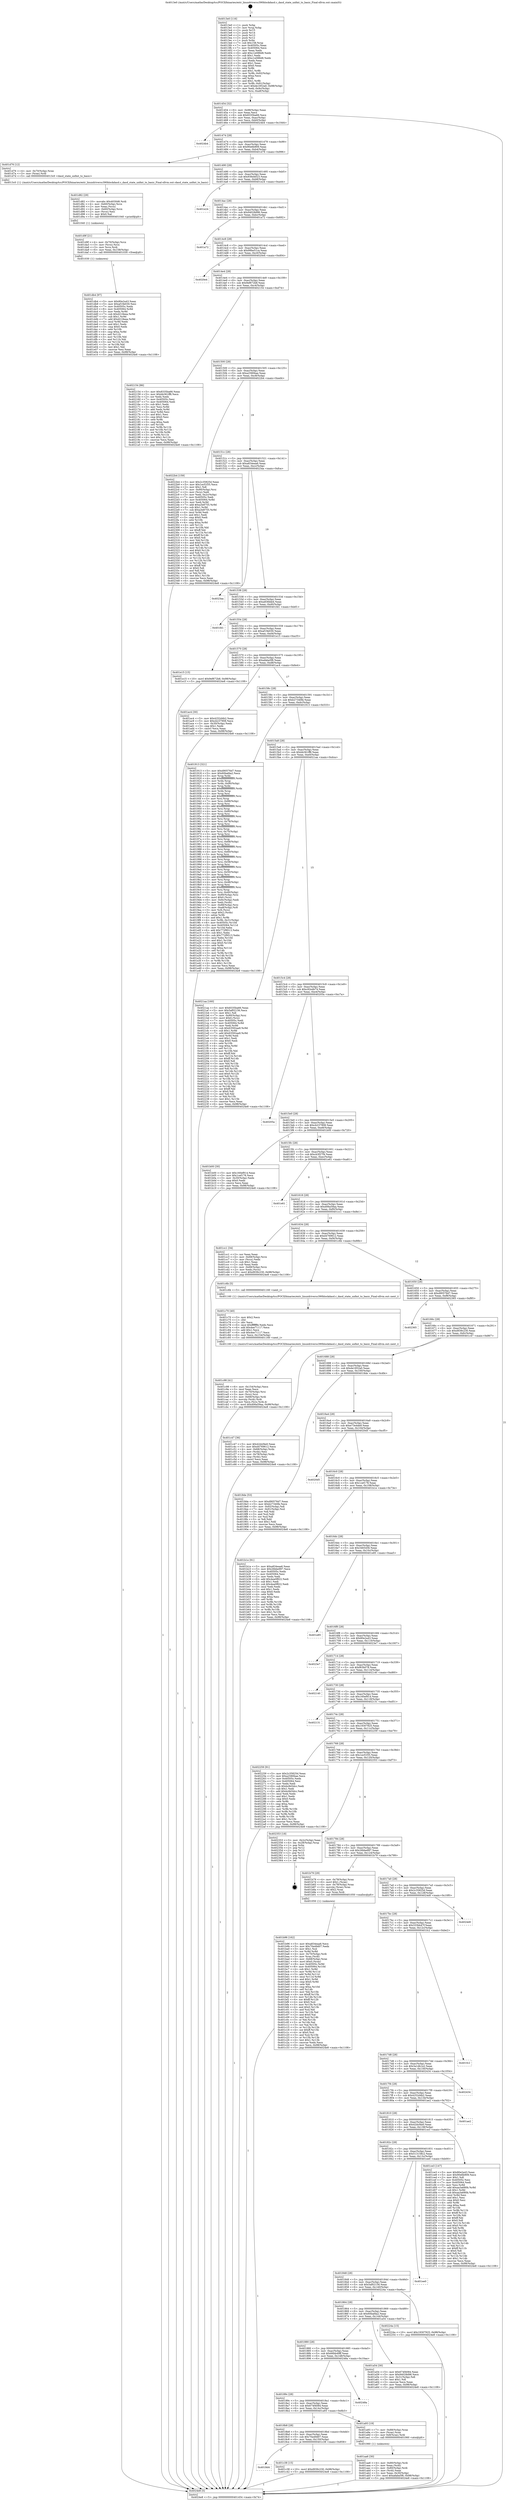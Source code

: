digraph "0x4013e0" {
  label = "0x4013e0 (/mnt/c/Users/mathe/Desktop/tcc/POCII/binaries/extr_linuxdriverss390blockdasd.c_dasd_state_unfmt_to_basic_Final-ollvm.out::main(0))"
  labelloc = "t"
  node[shape=record]

  Entry [label="",width=0.3,height=0.3,shape=circle,fillcolor=black,style=filled]
  "0x401454" [label="{
     0x401454 [32]\l
     | [instrs]\l
     &nbsp;&nbsp;0x401454 \<+6\>: mov -0x98(%rbp),%eax\l
     &nbsp;&nbsp;0x40145a \<+2\>: mov %eax,%ecx\l
     &nbsp;&nbsp;0x40145c \<+6\>: sub $0x8335ba66,%ecx\l
     &nbsp;&nbsp;0x401462 \<+6\>: mov %eax,-0xac(%rbp)\l
     &nbsp;&nbsp;0x401468 \<+6\>: mov %ecx,-0xb0(%rbp)\l
     &nbsp;&nbsp;0x40146e \<+6\>: je 00000000004024b4 \<main+0x10d4\>\l
  }"]
  "0x4024b4" [label="{
     0x4024b4\l
  }", style=dashed]
  "0x401474" [label="{
     0x401474 [28]\l
     | [instrs]\l
     &nbsp;&nbsp;0x401474 \<+5\>: jmp 0000000000401479 \<main+0x99\>\l
     &nbsp;&nbsp;0x401479 \<+6\>: mov -0xac(%rbp),%eax\l
     &nbsp;&nbsp;0x40147f \<+5\>: sub $0x90e6b909,%eax\l
     &nbsp;&nbsp;0x401484 \<+6\>: mov %eax,-0xb4(%rbp)\l
     &nbsp;&nbsp;0x40148a \<+6\>: je 0000000000401d76 \<main+0x996\>\l
  }"]
  Exit [label="",width=0.3,height=0.3,shape=circle,fillcolor=black,style=filled,peripheries=2]
  "0x401d76" [label="{
     0x401d76 [12]\l
     | [instrs]\l
     &nbsp;&nbsp;0x401d76 \<+4\>: mov -0x70(%rbp),%rax\l
     &nbsp;&nbsp;0x401d7a \<+3\>: mov (%rax),%rdi\l
     &nbsp;&nbsp;0x401d7d \<+5\>: call 00000000004013c0 \<dasd_state_unfmt_to_basic\>\l
     | [calls]\l
     &nbsp;&nbsp;0x4013c0 \{1\} (/mnt/c/Users/mathe/Desktop/tcc/POCII/binaries/extr_linuxdriverss390blockdasd.c_dasd_state_unfmt_to_basic_Final-ollvm.out::dasd_state_unfmt_to_basic)\l
  }"]
  "0x401490" [label="{
     0x401490 [28]\l
     | [instrs]\l
     &nbsp;&nbsp;0x401490 \<+5\>: jmp 0000000000401495 \<main+0xb5\>\l
     &nbsp;&nbsp;0x401495 \<+6\>: mov -0xac(%rbp),%eax\l
     &nbsp;&nbsp;0x40149b \<+5\>: sub $0x936d4023,%eax\l
     &nbsp;&nbsp;0x4014a0 \<+6\>: mov %eax,-0xb8(%rbp)\l
     &nbsp;&nbsp;0x4014a6 \<+6\>: je 0000000000401e24 \<main+0xa44\>\l
  }"]
  "0x401db4" [label="{
     0x401db4 [97]\l
     | [instrs]\l
     &nbsp;&nbsp;0x401db4 \<+5\>: mov $0x80e2a43,%eax\l
     &nbsp;&nbsp;0x401db9 \<+5\>: mov $0xaf19e030,%esi\l
     &nbsp;&nbsp;0x401dbe \<+7\>: mov 0x40505c,%edx\l
     &nbsp;&nbsp;0x401dc5 \<+8\>: mov 0x405064,%r8d\l
     &nbsp;&nbsp;0x401dcd \<+3\>: mov %edx,%r9d\l
     &nbsp;&nbsp;0x401dd0 \<+7\>: sub $0xd218eea,%r9d\l
     &nbsp;&nbsp;0x401dd7 \<+4\>: sub $0x1,%r9d\l
     &nbsp;&nbsp;0x401ddb \<+7\>: add $0xd218eea,%r9d\l
     &nbsp;&nbsp;0x401de2 \<+4\>: imul %r9d,%edx\l
     &nbsp;&nbsp;0x401de6 \<+3\>: and $0x1,%edx\l
     &nbsp;&nbsp;0x401de9 \<+3\>: cmp $0x0,%edx\l
     &nbsp;&nbsp;0x401dec \<+4\>: sete %r10b\l
     &nbsp;&nbsp;0x401df0 \<+4\>: cmp $0xa,%r8d\l
     &nbsp;&nbsp;0x401df4 \<+4\>: setl %r11b\l
     &nbsp;&nbsp;0x401df8 \<+3\>: mov %r10b,%bl\l
     &nbsp;&nbsp;0x401dfb \<+3\>: and %r11b,%bl\l
     &nbsp;&nbsp;0x401dfe \<+3\>: xor %r11b,%r10b\l
     &nbsp;&nbsp;0x401e01 \<+3\>: or %r10b,%bl\l
     &nbsp;&nbsp;0x401e04 \<+3\>: test $0x1,%bl\l
     &nbsp;&nbsp;0x401e07 \<+3\>: cmovne %esi,%eax\l
     &nbsp;&nbsp;0x401e0a \<+6\>: mov %eax,-0x98(%rbp)\l
     &nbsp;&nbsp;0x401e10 \<+5\>: jmp 00000000004024e8 \<main+0x1108\>\l
  }"]
  "0x401e24" [label="{
     0x401e24\l
  }", style=dashed]
  "0x4014ac" [label="{
     0x4014ac [28]\l
     | [instrs]\l
     &nbsp;&nbsp;0x4014ac \<+5\>: jmp 00000000004014b1 \<main+0xd1\>\l
     &nbsp;&nbsp;0x4014b1 \<+6\>: mov -0xac(%rbp),%eax\l
     &nbsp;&nbsp;0x4014b7 \<+5\>: sub $0x94028d96,%eax\l
     &nbsp;&nbsp;0x4014bc \<+6\>: mov %eax,-0xbc(%rbp)\l
     &nbsp;&nbsp;0x4014c2 \<+6\>: je 0000000000401a72 \<main+0x692\>\l
  }"]
  "0x401d9f" [label="{
     0x401d9f [21]\l
     | [instrs]\l
     &nbsp;&nbsp;0x401d9f \<+4\>: mov -0x70(%rbp),%rcx\l
     &nbsp;&nbsp;0x401da3 \<+3\>: mov (%rcx),%rcx\l
     &nbsp;&nbsp;0x401da6 \<+3\>: mov %rcx,%rdi\l
     &nbsp;&nbsp;0x401da9 \<+6\>: mov %eax,-0x158(%rbp)\l
     &nbsp;&nbsp;0x401daf \<+5\>: call 0000000000401030 \<free@plt\>\l
     | [calls]\l
     &nbsp;&nbsp;0x401030 \{1\} (unknown)\l
  }"]
  "0x401a72" [label="{
     0x401a72\l
  }", style=dashed]
  "0x4014c8" [label="{
     0x4014c8 [28]\l
     | [instrs]\l
     &nbsp;&nbsp;0x4014c8 \<+5\>: jmp 00000000004014cd \<main+0xed\>\l
     &nbsp;&nbsp;0x4014cd \<+6\>: mov -0xac(%rbp),%eax\l
     &nbsp;&nbsp;0x4014d3 \<+5\>: sub $0x99be51ca,%eax\l
     &nbsp;&nbsp;0x4014d8 \<+6\>: mov %eax,-0xc0(%rbp)\l
     &nbsp;&nbsp;0x4014de \<+6\>: je 00000000004020e4 \<main+0xd04\>\l
  }"]
  "0x401d82" [label="{
     0x401d82 [29]\l
     | [instrs]\l
     &nbsp;&nbsp;0x401d82 \<+10\>: movabs $0x4030d6,%rdi\l
     &nbsp;&nbsp;0x401d8c \<+4\>: mov -0x60(%rbp),%rcx\l
     &nbsp;&nbsp;0x401d90 \<+2\>: mov %eax,(%rcx)\l
     &nbsp;&nbsp;0x401d92 \<+4\>: mov -0x60(%rbp),%rcx\l
     &nbsp;&nbsp;0x401d96 \<+2\>: mov (%rcx),%esi\l
     &nbsp;&nbsp;0x401d98 \<+2\>: mov $0x0,%al\l
     &nbsp;&nbsp;0x401d9a \<+5\>: call 0000000000401040 \<printf@plt\>\l
     | [calls]\l
     &nbsp;&nbsp;0x401040 \{1\} (unknown)\l
  }"]
  "0x4020e4" [label="{
     0x4020e4\l
  }", style=dashed]
  "0x4014e4" [label="{
     0x4014e4 [28]\l
     | [instrs]\l
     &nbsp;&nbsp;0x4014e4 \<+5\>: jmp 00000000004014e9 \<main+0x109\>\l
     &nbsp;&nbsp;0x4014e9 \<+6\>: mov -0xac(%rbp),%eax\l
     &nbsp;&nbsp;0x4014ef \<+5\>: sub $0x9ef672b8,%eax\l
     &nbsp;&nbsp;0x4014f4 \<+6\>: mov %eax,-0xc4(%rbp)\l
     &nbsp;&nbsp;0x4014fa \<+6\>: je 0000000000402154 \<main+0xd74\>\l
  }"]
  "0x401c98" [label="{
     0x401c98 [41]\l
     | [instrs]\l
     &nbsp;&nbsp;0x401c98 \<+6\>: mov -0x154(%rbp),%ecx\l
     &nbsp;&nbsp;0x401c9e \<+3\>: imul %eax,%ecx\l
     &nbsp;&nbsp;0x401ca1 \<+4\>: mov -0x70(%rbp),%rsi\l
     &nbsp;&nbsp;0x401ca5 \<+3\>: mov (%rsi),%rsi\l
     &nbsp;&nbsp;0x401ca8 \<+4\>: mov -0x68(%rbp),%rdi\l
     &nbsp;&nbsp;0x401cac \<+3\>: movslq (%rdi),%rdi\l
     &nbsp;&nbsp;0x401caf \<+3\>: mov %ecx,(%rsi,%rdi,4)\l
     &nbsp;&nbsp;0x401cb2 \<+10\>: movl $0xd06a59aa,-0x98(%rbp)\l
     &nbsp;&nbsp;0x401cbc \<+5\>: jmp 00000000004024e8 \<main+0x1108\>\l
  }"]
  "0x402154" [label="{
     0x402154 [86]\l
     | [instrs]\l
     &nbsp;&nbsp;0x402154 \<+5\>: mov $0x8335ba66,%eax\l
     &nbsp;&nbsp;0x402159 \<+5\>: mov $0xbb361ff8,%ecx\l
     &nbsp;&nbsp;0x40215e \<+2\>: xor %edx,%edx\l
     &nbsp;&nbsp;0x402160 \<+7\>: mov 0x40505c,%esi\l
     &nbsp;&nbsp;0x402167 \<+7\>: mov 0x405064,%edi\l
     &nbsp;&nbsp;0x40216e \<+3\>: sub $0x1,%edx\l
     &nbsp;&nbsp;0x402171 \<+3\>: mov %esi,%r8d\l
     &nbsp;&nbsp;0x402174 \<+3\>: add %edx,%r8d\l
     &nbsp;&nbsp;0x402177 \<+4\>: imul %r8d,%esi\l
     &nbsp;&nbsp;0x40217b \<+3\>: and $0x1,%esi\l
     &nbsp;&nbsp;0x40217e \<+3\>: cmp $0x0,%esi\l
     &nbsp;&nbsp;0x402181 \<+4\>: sete %r9b\l
     &nbsp;&nbsp;0x402185 \<+3\>: cmp $0xa,%edi\l
     &nbsp;&nbsp;0x402188 \<+4\>: setl %r10b\l
     &nbsp;&nbsp;0x40218c \<+3\>: mov %r9b,%r11b\l
     &nbsp;&nbsp;0x40218f \<+3\>: and %r10b,%r11b\l
     &nbsp;&nbsp;0x402192 \<+3\>: xor %r10b,%r9b\l
     &nbsp;&nbsp;0x402195 \<+3\>: or %r9b,%r11b\l
     &nbsp;&nbsp;0x402198 \<+4\>: test $0x1,%r11b\l
     &nbsp;&nbsp;0x40219c \<+3\>: cmovne %ecx,%eax\l
     &nbsp;&nbsp;0x40219f \<+6\>: mov %eax,-0x98(%rbp)\l
     &nbsp;&nbsp;0x4021a5 \<+5\>: jmp 00000000004024e8 \<main+0x1108\>\l
  }"]
  "0x401500" [label="{
     0x401500 [28]\l
     | [instrs]\l
     &nbsp;&nbsp;0x401500 \<+5\>: jmp 0000000000401505 \<main+0x125\>\l
     &nbsp;&nbsp;0x401505 \<+6\>: mov -0xac(%rbp),%eax\l
     &nbsp;&nbsp;0x40150b \<+5\>: sub $0xa2580bae,%eax\l
     &nbsp;&nbsp;0x401510 \<+6\>: mov %eax,-0xc8(%rbp)\l
     &nbsp;&nbsp;0x401516 \<+6\>: je 00000000004022b4 \<main+0xed4\>\l
  }"]
  "0x401c70" [label="{
     0x401c70 [40]\l
     | [instrs]\l
     &nbsp;&nbsp;0x401c70 \<+5\>: mov $0x2,%ecx\l
     &nbsp;&nbsp;0x401c75 \<+1\>: cltd\l
     &nbsp;&nbsp;0x401c76 \<+2\>: idiv %ecx\l
     &nbsp;&nbsp;0x401c78 \<+6\>: imul $0xfffffffe,%edx,%ecx\l
     &nbsp;&nbsp;0x401c7e \<+6\>: add $0x4ee71117,%ecx\l
     &nbsp;&nbsp;0x401c84 \<+3\>: add $0x1,%ecx\l
     &nbsp;&nbsp;0x401c87 \<+6\>: sub $0x4ee71117,%ecx\l
     &nbsp;&nbsp;0x401c8d \<+6\>: mov %ecx,-0x154(%rbp)\l
     &nbsp;&nbsp;0x401c93 \<+5\>: call 0000000000401160 \<next_i\>\l
     | [calls]\l
     &nbsp;&nbsp;0x401160 \{1\} (/mnt/c/Users/mathe/Desktop/tcc/POCII/binaries/extr_linuxdriverss390blockdasd.c_dasd_state_unfmt_to_basic_Final-ollvm.out::next_i)\l
  }"]
  "0x4022b4" [label="{
     0x4022b4 [159]\l
     | [instrs]\l
     &nbsp;&nbsp;0x4022b4 \<+5\>: mov $0x2c35825d,%eax\l
     &nbsp;&nbsp;0x4022b9 \<+5\>: mov $0x1ecf1f35,%ecx\l
     &nbsp;&nbsp;0x4022be \<+2\>: mov $0x1,%dl\l
     &nbsp;&nbsp;0x4022c0 \<+7\>: mov -0x90(%rbp),%rsi\l
     &nbsp;&nbsp;0x4022c7 \<+2\>: mov (%rsi),%edi\l
     &nbsp;&nbsp;0x4022c9 \<+3\>: mov %edi,-0x2c(%rbp)\l
     &nbsp;&nbsp;0x4022cc \<+7\>: mov 0x40505c,%edi\l
     &nbsp;&nbsp;0x4022d3 \<+8\>: mov 0x405064,%r8d\l
     &nbsp;&nbsp;0x4022db \<+3\>: mov %edi,%r9d\l
     &nbsp;&nbsp;0x4022de \<+7\>: add $0xa3e8755,%r9d\l
     &nbsp;&nbsp;0x4022e5 \<+4\>: sub $0x1,%r9d\l
     &nbsp;&nbsp;0x4022e9 \<+7\>: sub $0xa3e8755,%r9d\l
     &nbsp;&nbsp;0x4022f0 \<+4\>: imul %r9d,%edi\l
     &nbsp;&nbsp;0x4022f4 \<+3\>: and $0x1,%edi\l
     &nbsp;&nbsp;0x4022f7 \<+3\>: cmp $0x0,%edi\l
     &nbsp;&nbsp;0x4022fa \<+4\>: sete %r10b\l
     &nbsp;&nbsp;0x4022fe \<+4\>: cmp $0xa,%r8d\l
     &nbsp;&nbsp;0x402302 \<+4\>: setl %r11b\l
     &nbsp;&nbsp;0x402306 \<+3\>: mov %r10b,%bl\l
     &nbsp;&nbsp;0x402309 \<+3\>: xor $0xff,%bl\l
     &nbsp;&nbsp;0x40230c \<+3\>: mov %r11b,%r14b\l
     &nbsp;&nbsp;0x40230f \<+4\>: xor $0xff,%r14b\l
     &nbsp;&nbsp;0x402313 \<+3\>: xor $0x0,%dl\l
     &nbsp;&nbsp;0x402316 \<+3\>: mov %bl,%r15b\l
     &nbsp;&nbsp;0x402319 \<+4\>: and $0x0,%r15b\l
     &nbsp;&nbsp;0x40231d \<+3\>: and %dl,%r10b\l
     &nbsp;&nbsp;0x402320 \<+3\>: mov %r14b,%r12b\l
     &nbsp;&nbsp;0x402323 \<+4\>: and $0x0,%r12b\l
     &nbsp;&nbsp;0x402327 \<+3\>: and %dl,%r11b\l
     &nbsp;&nbsp;0x40232a \<+3\>: or %r10b,%r15b\l
     &nbsp;&nbsp;0x40232d \<+3\>: or %r11b,%r12b\l
     &nbsp;&nbsp;0x402330 \<+3\>: xor %r12b,%r15b\l
     &nbsp;&nbsp;0x402333 \<+3\>: or %r14b,%bl\l
     &nbsp;&nbsp;0x402336 \<+3\>: xor $0xff,%bl\l
     &nbsp;&nbsp;0x402339 \<+3\>: or $0x0,%dl\l
     &nbsp;&nbsp;0x40233c \<+2\>: and %dl,%bl\l
     &nbsp;&nbsp;0x40233e \<+3\>: or %bl,%r15b\l
     &nbsp;&nbsp;0x402341 \<+4\>: test $0x1,%r15b\l
     &nbsp;&nbsp;0x402345 \<+3\>: cmovne %ecx,%eax\l
     &nbsp;&nbsp;0x402348 \<+6\>: mov %eax,-0x98(%rbp)\l
     &nbsp;&nbsp;0x40234e \<+5\>: jmp 00000000004024e8 \<main+0x1108\>\l
  }"]
  "0x40151c" [label="{
     0x40151c [28]\l
     | [instrs]\l
     &nbsp;&nbsp;0x40151c \<+5\>: jmp 0000000000401521 \<main+0x141\>\l
     &nbsp;&nbsp;0x401521 \<+6\>: mov -0xac(%rbp),%eax\l
     &nbsp;&nbsp;0x401527 \<+5\>: sub $0xa834eaa6,%eax\l
     &nbsp;&nbsp;0x40152c \<+6\>: mov %eax,-0xcc(%rbp)\l
     &nbsp;&nbsp;0x401532 \<+6\>: je 00000000004023aa \<main+0xfca\>\l
  }"]
  "0x4018d4" [label="{
     0x4018d4\l
  }", style=dashed]
  "0x4023aa" [label="{
     0x4023aa\l
  }", style=dashed]
  "0x401538" [label="{
     0x401538 [28]\l
     | [instrs]\l
     &nbsp;&nbsp;0x401538 \<+5\>: jmp 000000000040153d \<main+0x15d\>\l
     &nbsp;&nbsp;0x40153d \<+6\>: mov -0xac(%rbp),%eax\l
     &nbsp;&nbsp;0x401543 \<+5\>: sub $0xa83fdde4,%eax\l
     &nbsp;&nbsp;0x401548 \<+6\>: mov %eax,-0xd0(%rbp)\l
     &nbsp;&nbsp;0x40154e \<+6\>: je 0000000000401fd1 \<main+0xbf1\>\l
  }"]
  "0x401c38" [label="{
     0x401c38 [15]\l
     | [instrs]\l
     &nbsp;&nbsp;0x401c38 \<+10\>: movl $0xd939c230,-0x98(%rbp)\l
     &nbsp;&nbsp;0x401c42 \<+5\>: jmp 00000000004024e8 \<main+0x1108\>\l
  }"]
  "0x401fd1" [label="{
     0x401fd1\l
  }", style=dashed]
  "0x401554" [label="{
     0x401554 [28]\l
     | [instrs]\l
     &nbsp;&nbsp;0x401554 \<+5\>: jmp 0000000000401559 \<main+0x179\>\l
     &nbsp;&nbsp;0x401559 \<+6\>: mov -0xac(%rbp),%eax\l
     &nbsp;&nbsp;0x40155f \<+5\>: sub $0xaf19e030,%eax\l
     &nbsp;&nbsp;0x401564 \<+6\>: mov %eax,-0xd4(%rbp)\l
     &nbsp;&nbsp;0x40156a \<+6\>: je 0000000000401e15 \<main+0xa35\>\l
  }"]
  "0x401b96" [label="{
     0x401b96 [162]\l
     | [instrs]\l
     &nbsp;&nbsp;0x401b96 \<+5\>: mov $0xa834eaa6,%ecx\l
     &nbsp;&nbsp;0x401b9b \<+5\>: mov $0x70a49d07,%edx\l
     &nbsp;&nbsp;0x401ba0 \<+3\>: mov $0x1,%sil\l
     &nbsp;&nbsp;0x401ba3 \<+3\>: xor %r8d,%r8d\l
     &nbsp;&nbsp;0x401ba6 \<+4\>: mov -0x70(%rbp),%rdi\l
     &nbsp;&nbsp;0x401baa \<+3\>: mov %rax,(%rdi)\l
     &nbsp;&nbsp;0x401bad \<+4\>: mov -0x68(%rbp),%rax\l
     &nbsp;&nbsp;0x401bb1 \<+6\>: movl $0x0,(%rax)\l
     &nbsp;&nbsp;0x401bb7 \<+8\>: mov 0x40505c,%r9d\l
     &nbsp;&nbsp;0x401bbf \<+8\>: mov 0x405064,%r10d\l
     &nbsp;&nbsp;0x401bc7 \<+4\>: sub $0x1,%r8d\l
     &nbsp;&nbsp;0x401bcb \<+3\>: mov %r9d,%r11d\l
     &nbsp;&nbsp;0x401bce \<+3\>: add %r8d,%r11d\l
     &nbsp;&nbsp;0x401bd1 \<+4\>: imul %r11d,%r9d\l
     &nbsp;&nbsp;0x401bd5 \<+4\>: and $0x1,%r9d\l
     &nbsp;&nbsp;0x401bd9 \<+4\>: cmp $0x0,%r9d\l
     &nbsp;&nbsp;0x401bdd \<+3\>: sete %bl\l
     &nbsp;&nbsp;0x401be0 \<+4\>: cmp $0xa,%r10d\l
     &nbsp;&nbsp;0x401be4 \<+4\>: setl %r14b\l
     &nbsp;&nbsp;0x401be8 \<+3\>: mov %bl,%r15b\l
     &nbsp;&nbsp;0x401beb \<+4\>: xor $0xff,%r15b\l
     &nbsp;&nbsp;0x401bef \<+3\>: mov %r14b,%r12b\l
     &nbsp;&nbsp;0x401bf2 \<+4\>: xor $0xff,%r12b\l
     &nbsp;&nbsp;0x401bf6 \<+4\>: xor $0x0,%sil\l
     &nbsp;&nbsp;0x401bfa \<+3\>: mov %r15b,%r13b\l
     &nbsp;&nbsp;0x401bfd \<+4\>: and $0x0,%r13b\l
     &nbsp;&nbsp;0x401c01 \<+3\>: and %sil,%bl\l
     &nbsp;&nbsp;0x401c04 \<+3\>: mov %r12b,%al\l
     &nbsp;&nbsp;0x401c07 \<+2\>: and $0x0,%al\l
     &nbsp;&nbsp;0x401c09 \<+3\>: and %sil,%r14b\l
     &nbsp;&nbsp;0x401c0c \<+3\>: or %bl,%r13b\l
     &nbsp;&nbsp;0x401c0f \<+3\>: or %r14b,%al\l
     &nbsp;&nbsp;0x401c12 \<+3\>: xor %al,%r13b\l
     &nbsp;&nbsp;0x401c15 \<+3\>: or %r12b,%r15b\l
     &nbsp;&nbsp;0x401c18 \<+4\>: xor $0xff,%r15b\l
     &nbsp;&nbsp;0x401c1c \<+4\>: or $0x0,%sil\l
     &nbsp;&nbsp;0x401c20 \<+3\>: and %sil,%r15b\l
     &nbsp;&nbsp;0x401c23 \<+3\>: or %r15b,%r13b\l
     &nbsp;&nbsp;0x401c26 \<+4\>: test $0x1,%r13b\l
     &nbsp;&nbsp;0x401c2a \<+3\>: cmovne %edx,%ecx\l
     &nbsp;&nbsp;0x401c2d \<+6\>: mov %ecx,-0x98(%rbp)\l
     &nbsp;&nbsp;0x401c33 \<+5\>: jmp 00000000004024e8 \<main+0x1108\>\l
  }"]
  "0x401e15" [label="{
     0x401e15 [15]\l
     | [instrs]\l
     &nbsp;&nbsp;0x401e15 \<+10\>: movl $0x9ef672b8,-0x98(%rbp)\l
     &nbsp;&nbsp;0x401e1f \<+5\>: jmp 00000000004024e8 \<main+0x1108\>\l
  }"]
  "0x401570" [label="{
     0x401570 [28]\l
     | [instrs]\l
     &nbsp;&nbsp;0x401570 \<+5\>: jmp 0000000000401575 \<main+0x195\>\l
     &nbsp;&nbsp;0x401575 \<+6\>: mov -0xac(%rbp),%eax\l
     &nbsp;&nbsp;0x40157b \<+5\>: sub $0xafaba5f6,%eax\l
     &nbsp;&nbsp;0x401580 \<+6\>: mov %eax,-0xd8(%rbp)\l
     &nbsp;&nbsp;0x401586 \<+6\>: je 0000000000401ac4 \<main+0x6e4\>\l
  }"]
  "0x401aa6" [label="{
     0x401aa6 [30]\l
     | [instrs]\l
     &nbsp;&nbsp;0x401aa6 \<+4\>: mov -0x80(%rbp),%rdi\l
     &nbsp;&nbsp;0x401aaa \<+2\>: mov %eax,(%rdi)\l
     &nbsp;&nbsp;0x401aac \<+4\>: mov -0x80(%rbp),%rdi\l
     &nbsp;&nbsp;0x401ab0 \<+2\>: mov (%rdi),%eax\l
     &nbsp;&nbsp;0x401ab2 \<+3\>: mov %eax,-0x30(%rbp)\l
     &nbsp;&nbsp;0x401ab5 \<+10\>: movl $0xafaba5f6,-0x98(%rbp)\l
     &nbsp;&nbsp;0x401abf \<+5\>: jmp 00000000004024e8 \<main+0x1108\>\l
  }"]
  "0x401ac4" [label="{
     0x401ac4 [30]\l
     | [instrs]\l
     &nbsp;&nbsp;0x401ac4 \<+5\>: mov $0x4252d4b2,%eax\l
     &nbsp;&nbsp;0x401ac9 \<+5\>: mov $0xcb237908,%ecx\l
     &nbsp;&nbsp;0x401ace \<+3\>: mov -0x30(%rbp),%edx\l
     &nbsp;&nbsp;0x401ad1 \<+3\>: cmp $0x1,%edx\l
     &nbsp;&nbsp;0x401ad4 \<+3\>: cmovl %ecx,%eax\l
     &nbsp;&nbsp;0x401ad7 \<+6\>: mov %eax,-0x98(%rbp)\l
     &nbsp;&nbsp;0x401add \<+5\>: jmp 00000000004024e8 \<main+0x1108\>\l
  }"]
  "0x40158c" [label="{
     0x40158c [28]\l
     | [instrs]\l
     &nbsp;&nbsp;0x40158c \<+5\>: jmp 0000000000401591 \<main+0x1b1\>\l
     &nbsp;&nbsp;0x401591 \<+6\>: mov -0xac(%rbp),%eax\l
     &nbsp;&nbsp;0x401597 \<+5\>: sub $0xb27340fe,%eax\l
     &nbsp;&nbsp;0x40159c \<+6\>: mov %eax,-0xdc(%rbp)\l
     &nbsp;&nbsp;0x4015a2 \<+6\>: je 0000000000401913 \<main+0x533\>\l
  }"]
  "0x4018b8" [label="{
     0x4018b8 [28]\l
     | [instrs]\l
     &nbsp;&nbsp;0x4018b8 \<+5\>: jmp 00000000004018bd \<main+0x4dd\>\l
     &nbsp;&nbsp;0x4018bd \<+6\>: mov -0xac(%rbp),%eax\l
     &nbsp;&nbsp;0x4018c3 \<+5\>: sub $0x70a49d07,%eax\l
     &nbsp;&nbsp;0x4018c8 \<+6\>: mov %eax,-0x150(%rbp)\l
     &nbsp;&nbsp;0x4018ce \<+6\>: je 0000000000401c38 \<main+0x858\>\l
  }"]
  "0x401913" [label="{
     0x401913 [321]\l
     | [instrs]\l
     &nbsp;&nbsp;0x401913 \<+5\>: mov $0xd90576d7,%eax\l
     &nbsp;&nbsp;0x401918 \<+5\>: mov $0x60bafda2,%ecx\l
     &nbsp;&nbsp;0x40191d \<+3\>: mov %rsp,%rdx\l
     &nbsp;&nbsp;0x401920 \<+4\>: add $0xfffffffffffffff0,%rdx\l
     &nbsp;&nbsp;0x401924 \<+3\>: mov %rdx,%rsp\l
     &nbsp;&nbsp;0x401927 \<+7\>: mov %rdx,-0x90(%rbp)\l
     &nbsp;&nbsp;0x40192e \<+3\>: mov %rsp,%rdx\l
     &nbsp;&nbsp;0x401931 \<+4\>: add $0xfffffffffffffff0,%rdx\l
     &nbsp;&nbsp;0x401935 \<+3\>: mov %rdx,%rsp\l
     &nbsp;&nbsp;0x401938 \<+3\>: mov %rsp,%rsi\l
     &nbsp;&nbsp;0x40193b \<+4\>: add $0xfffffffffffffff0,%rsi\l
     &nbsp;&nbsp;0x40193f \<+3\>: mov %rsi,%rsp\l
     &nbsp;&nbsp;0x401942 \<+7\>: mov %rsi,-0x88(%rbp)\l
     &nbsp;&nbsp;0x401949 \<+3\>: mov %rsp,%rsi\l
     &nbsp;&nbsp;0x40194c \<+4\>: add $0xfffffffffffffff0,%rsi\l
     &nbsp;&nbsp;0x401950 \<+3\>: mov %rsi,%rsp\l
     &nbsp;&nbsp;0x401953 \<+4\>: mov %rsi,-0x80(%rbp)\l
     &nbsp;&nbsp;0x401957 \<+3\>: mov %rsp,%rsi\l
     &nbsp;&nbsp;0x40195a \<+4\>: add $0xfffffffffffffff0,%rsi\l
     &nbsp;&nbsp;0x40195e \<+3\>: mov %rsi,%rsp\l
     &nbsp;&nbsp;0x401961 \<+4\>: mov %rsi,-0x78(%rbp)\l
     &nbsp;&nbsp;0x401965 \<+3\>: mov %rsp,%rsi\l
     &nbsp;&nbsp;0x401968 \<+4\>: add $0xfffffffffffffff0,%rsi\l
     &nbsp;&nbsp;0x40196c \<+3\>: mov %rsi,%rsp\l
     &nbsp;&nbsp;0x40196f \<+4\>: mov %rsi,-0x70(%rbp)\l
     &nbsp;&nbsp;0x401973 \<+3\>: mov %rsp,%rsi\l
     &nbsp;&nbsp;0x401976 \<+4\>: add $0xfffffffffffffff0,%rsi\l
     &nbsp;&nbsp;0x40197a \<+3\>: mov %rsi,%rsp\l
     &nbsp;&nbsp;0x40197d \<+4\>: mov %rsi,-0x68(%rbp)\l
     &nbsp;&nbsp;0x401981 \<+3\>: mov %rsp,%rsi\l
     &nbsp;&nbsp;0x401984 \<+4\>: add $0xfffffffffffffff0,%rsi\l
     &nbsp;&nbsp;0x401988 \<+3\>: mov %rsi,%rsp\l
     &nbsp;&nbsp;0x40198b \<+4\>: mov %rsi,-0x60(%rbp)\l
     &nbsp;&nbsp;0x40198f \<+3\>: mov %rsp,%rsi\l
     &nbsp;&nbsp;0x401992 \<+4\>: add $0xfffffffffffffff0,%rsi\l
     &nbsp;&nbsp;0x401996 \<+3\>: mov %rsi,%rsp\l
     &nbsp;&nbsp;0x401999 \<+4\>: mov %rsi,-0x58(%rbp)\l
     &nbsp;&nbsp;0x40199d \<+3\>: mov %rsp,%rsi\l
     &nbsp;&nbsp;0x4019a0 \<+4\>: add $0xfffffffffffffff0,%rsi\l
     &nbsp;&nbsp;0x4019a4 \<+3\>: mov %rsi,%rsp\l
     &nbsp;&nbsp;0x4019a7 \<+4\>: mov %rsi,-0x50(%rbp)\l
     &nbsp;&nbsp;0x4019ab \<+3\>: mov %rsp,%rsi\l
     &nbsp;&nbsp;0x4019ae \<+4\>: add $0xfffffffffffffff0,%rsi\l
     &nbsp;&nbsp;0x4019b2 \<+3\>: mov %rsi,%rsp\l
     &nbsp;&nbsp;0x4019b5 \<+4\>: mov %rsi,-0x48(%rbp)\l
     &nbsp;&nbsp;0x4019b9 \<+3\>: mov %rsp,%rsi\l
     &nbsp;&nbsp;0x4019bc \<+4\>: add $0xfffffffffffffff0,%rsi\l
     &nbsp;&nbsp;0x4019c0 \<+3\>: mov %rsi,%rsp\l
     &nbsp;&nbsp;0x4019c3 \<+4\>: mov %rsi,-0x40(%rbp)\l
     &nbsp;&nbsp;0x4019c7 \<+7\>: mov -0x90(%rbp),%rsi\l
     &nbsp;&nbsp;0x4019ce \<+6\>: movl $0x0,(%rsi)\l
     &nbsp;&nbsp;0x4019d4 \<+6\>: mov -0x9c(%rbp),%edi\l
     &nbsp;&nbsp;0x4019da \<+2\>: mov %edi,(%rdx)\l
     &nbsp;&nbsp;0x4019dc \<+7\>: mov -0x88(%rbp),%rsi\l
     &nbsp;&nbsp;0x4019e3 \<+7\>: mov -0xa8(%rbp),%r8\l
     &nbsp;&nbsp;0x4019ea \<+3\>: mov %r8,(%rsi)\l
     &nbsp;&nbsp;0x4019ed \<+3\>: cmpl $0x2,(%rdx)\l
     &nbsp;&nbsp;0x4019f0 \<+4\>: setne %r9b\l
     &nbsp;&nbsp;0x4019f4 \<+4\>: and $0x1,%r9b\l
     &nbsp;&nbsp;0x4019f8 \<+4\>: mov %r9b,-0x31(%rbp)\l
     &nbsp;&nbsp;0x4019fc \<+8\>: mov 0x40505c,%r10d\l
     &nbsp;&nbsp;0x401a04 \<+8\>: mov 0x405064,%r11d\l
     &nbsp;&nbsp;0x401a0c \<+3\>: mov %r10d,%ebx\l
     &nbsp;&nbsp;0x401a0f \<+6\>: add $0x772f9513,%ebx\l
     &nbsp;&nbsp;0x401a15 \<+3\>: sub $0x1,%ebx\l
     &nbsp;&nbsp;0x401a18 \<+6\>: sub $0x772f9513,%ebx\l
     &nbsp;&nbsp;0x401a1e \<+4\>: imul %ebx,%r10d\l
     &nbsp;&nbsp;0x401a22 \<+4\>: and $0x1,%r10d\l
     &nbsp;&nbsp;0x401a26 \<+4\>: cmp $0x0,%r10d\l
     &nbsp;&nbsp;0x401a2a \<+4\>: sete %r9b\l
     &nbsp;&nbsp;0x401a2e \<+4\>: cmp $0xa,%r11d\l
     &nbsp;&nbsp;0x401a32 \<+4\>: setl %r14b\l
     &nbsp;&nbsp;0x401a36 \<+3\>: mov %r9b,%r15b\l
     &nbsp;&nbsp;0x401a39 \<+3\>: and %r14b,%r15b\l
     &nbsp;&nbsp;0x401a3c \<+3\>: xor %r14b,%r9b\l
     &nbsp;&nbsp;0x401a3f \<+3\>: or %r9b,%r15b\l
     &nbsp;&nbsp;0x401a42 \<+4\>: test $0x1,%r15b\l
     &nbsp;&nbsp;0x401a46 \<+3\>: cmovne %ecx,%eax\l
     &nbsp;&nbsp;0x401a49 \<+6\>: mov %eax,-0x98(%rbp)\l
     &nbsp;&nbsp;0x401a4f \<+5\>: jmp 00000000004024e8 \<main+0x1108\>\l
  }"]
  "0x4015a8" [label="{
     0x4015a8 [28]\l
     | [instrs]\l
     &nbsp;&nbsp;0x4015a8 \<+5\>: jmp 00000000004015ad \<main+0x1cd\>\l
     &nbsp;&nbsp;0x4015ad \<+6\>: mov -0xac(%rbp),%eax\l
     &nbsp;&nbsp;0x4015b3 \<+5\>: sub $0xbb361ff8,%eax\l
     &nbsp;&nbsp;0x4015b8 \<+6\>: mov %eax,-0xe0(%rbp)\l
     &nbsp;&nbsp;0x4015be \<+6\>: je 00000000004021aa \<main+0xdca\>\l
  }"]
  "0x401a93" [label="{
     0x401a93 [19]\l
     | [instrs]\l
     &nbsp;&nbsp;0x401a93 \<+7\>: mov -0x88(%rbp),%rax\l
     &nbsp;&nbsp;0x401a9a \<+3\>: mov (%rax),%rax\l
     &nbsp;&nbsp;0x401a9d \<+4\>: mov 0x8(%rax),%rdi\l
     &nbsp;&nbsp;0x401aa1 \<+5\>: call 0000000000401060 \<atoi@plt\>\l
     | [calls]\l
     &nbsp;&nbsp;0x401060 \{1\} (unknown)\l
  }"]
  "0x4021aa" [label="{
     0x4021aa [160]\l
     | [instrs]\l
     &nbsp;&nbsp;0x4021aa \<+5\>: mov $0x8335ba66,%eax\l
     &nbsp;&nbsp;0x4021af \<+5\>: mov $0x5af02156,%ecx\l
     &nbsp;&nbsp;0x4021b4 \<+2\>: mov $0x1,%dl\l
     &nbsp;&nbsp;0x4021b6 \<+7\>: mov -0x90(%rbp),%rsi\l
     &nbsp;&nbsp;0x4021bd \<+6\>: movl $0x0,(%rsi)\l
     &nbsp;&nbsp;0x4021c3 \<+7\>: mov 0x40505c,%edi\l
     &nbsp;&nbsp;0x4021ca \<+8\>: mov 0x405064,%r8d\l
     &nbsp;&nbsp;0x4021d2 \<+3\>: mov %edi,%r9d\l
     &nbsp;&nbsp;0x4021d5 \<+7\>: sub $0x63592aa9,%r9d\l
     &nbsp;&nbsp;0x4021dc \<+4\>: sub $0x1,%r9d\l
     &nbsp;&nbsp;0x4021e0 \<+7\>: add $0x63592aa9,%r9d\l
     &nbsp;&nbsp;0x4021e7 \<+4\>: imul %r9d,%edi\l
     &nbsp;&nbsp;0x4021eb \<+3\>: and $0x1,%edi\l
     &nbsp;&nbsp;0x4021ee \<+3\>: cmp $0x0,%edi\l
     &nbsp;&nbsp;0x4021f1 \<+4\>: sete %r10b\l
     &nbsp;&nbsp;0x4021f5 \<+4\>: cmp $0xa,%r8d\l
     &nbsp;&nbsp;0x4021f9 \<+4\>: setl %r11b\l
     &nbsp;&nbsp;0x4021fd \<+3\>: mov %r10b,%bl\l
     &nbsp;&nbsp;0x402200 \<+3\>: xor $0xff,%bl\l
     &nbsp;&nbsp;0x402203 \<+3\>: mov %r11b,%r14b\l
     &nbsp;&nbsp;0x402206 \<+4\>: xor $0xff,%r14b\l
     &nbsp;&nbsp;0x40220a \<+3\>: xor $0x0,%dl\l
     &nbsp;&nbsp;0x40220d \<+3\>: mov %bl,%r15b\l
     &nbsp;&nbsp;0x402210 \<+4\>: and $0x0,%r15b\l
     &nbsp;&nbsp;0x402214 \<+3\>: and %dl,%r10b\l
     &nbsp;&nbsp;0x402217 \<+3\>: mov %r14b,%r12b\l
     &nbsp;&nbsp;0x40221a \<+4\>: and $0x0,%r12b\l
     &nbsp;&nbsp;0x40221e \<+3\>: and %dl,%r11b\l
     &nbsp;&nbsp;0x402221 \<+3\>: or %r10b,%r15b\l
     &nbsp;&nbsp;0x402224 \<+3\>: or %r11b,%r12b\l
     &nbsp;&nbsp;0x402227 \<+3\>: xor %r12b,%r15b\l
     &nbsp;&nbsp;0x40222a \<+3\>: or %r14b,%bl\l
     &nbsp;&nbsp;0x40222d \<+3\>: xor $0xff,%bl\l
     &nbsp;&nbsp;0x402230 \<+3\>: or $0x0,%dl\l
     &nbsp;&nbsp;0x402233 \<+2\>: and %dl,%bl\l
     &nbsp;&nbsp;0x402235 \<+3\>: or %bl,%r15b\l
     &nbsp;&nbsp;0x402238 \<+4\>: test $0x1,%r15b\l
     &nbsp;&nbsp;0x40223c \<+3\>: cmovne %ecx,%eax\l
     &nbsp;&nbsp;0x40223f \<+6\>: mov %eax,-0x98(%rbp)\l
     &nbsp;&nbsp;0x402245 \<+5\>: jmp 00000000004024e8 \<main+0x1108\>\l
  }"]
  "0x4015c4" [label="{
     0x4015c4 [28]\l
     | [instrs]\l
     &nbsp;&nbsp;0x4015c4 \<+5\>: jmp 00000000004015c9 \<main+0x1e9\>\l
     &nbsp;&nbsp;0x4015c9 \<+6\>: mov -0xac(%rbp),%eax\l
     &nbsp;&nbsp;0x4015cf \<+5\>: sub $0xc92e4b74,%eax\l
     &nbsp;&nbsp;0x4015d4 \<+6\>: mov %eax,-0xe4(%rbp)\l
     &nbsp;&nbsp;0x4015da \<+6\>: je 000000000040205a \<main+0xc7a\>\l
  }"]
  "0x40189c" [label="{
     0x40189c [28]\l
     | [instrs]\l
     &nbsp;&nbsp;0x40189c \<+5\>: jmp 00000000004018a1 \<main+0x4c1\>\l
     &nbsp;&nbsp;0x4018a1 \<+6\>: mov -0xac(%rbp),%eax\l
     &nbsp;&nbsp;0x4018a7 \<+5\>: sub $0x674f4084,%eax\l
     &nbsp;&nbsp;0x4018ac \<+6\>: mov %eax,-0x14c(%rbp)\l
     &nbsp;&nbsp;0x4018b2 \<+6\>: je 0000000000401a93 \<main+0x6b3\>\l
  }"]
  "0x40205a" [label="{
     0x40205a\l
  }", style=dashed]
  "0x4015e0" [label="{
     0x4015e0 [28]\l
     | [instrs]\l
     &nbsp;&nbsp;0x4015e0 \<+5\>: jmp 00000000004015e5 \<main+0x205\>\l
     &nbsp;&nbsp;0x4015e5 \<+6\>: mov -0xac(%rbp),%eax\l
     &nbsp;&nbsp;0x4015eb \<+5\>: sub $0xcb237908,%eax\l
     &nbsp;&nbsp;0x4015f0 \<+6\>: mov %eax,-0xe8(%rbp)\l
     &nbsp;&nbsp;0x4015f6 \<+6\>: je 0000000000401b00 \<main+0x720\>\l
  }"]
  "0x40248a" [label="{
     0x40248a\l
  }", style=dashed]
  "0x401b00" [label="{
     0x401b00 [30]\l
     | [instrs]\l
     &nbsp;&nbsp;0x401b00 \<+5\>: mov $0x160ef914,%eax\l
     &nbsp;&nbsp;0x401b05 \<+5\>: mov $0x1cef178,%ecx\l
     &nbsp;&nbsp;0x401b0a \<+3\>: mov -0x30(%rbp),%edx\l
     &nbsp;&nbsp;0x401b0d \<+3\>: cmp $0x0,%edx\l
     &nbsp;&nbsp;0x401b10 \<+3\>: cmove %ecx,%eax\l
     &nbsp;&nbsp;0x401b13 \<+6\>: mov %eax,-0x98(%rbp)\l
     &nbsp;&nbsp;0x401b19 \<+5\>: jmp 00000000004024e8 \<main+0x1108\>\l
  }"]
  "0x4015fc" [label="{
     0x4015fc [28]\l
     | [instrs]\l
     &nbsp;&nbsp;0x4015fc \<+5\>: jmp 0000000000401601 \<main+0x221\>\l
     &nbsp;&nbsp;0x401601 \<+6\>: mov -0xac(%rbp),%eax\l
     &nbsp;&nbsp;0x401607 \<+5\>: sub $0xcb3f27f4,%eax\l
     &nbsp;&nbsp;0x40160c \<+6\>: mov %eax,-0xec(%rbp)\l
     &nbsp;&nbsp;0x401612 \<+6\>: je 0000000000401e61 \<main+0xa81\>\l
  }"]
  "0x401880" [label="{
     0x401880 [28]\l
     | [instrs]\l
     &nbsp;&nbsp;0x401880 \<+5\>: jmp 0000000000401885 \<main+0x4a5\>\l
     &nbsp;&nbsp;0x401885 \<+6\>: mov -0xac(%rbp),%eax\l
     &nbsp;&nbsp;0x40188b \<+5\>: sub $0x66bb49ff,%eax\l
     &nbsp;&nbsp;0x401890 \<+6\>: mov %eax,-0x148(%rbp)\l
     &nbsp;&nbsp;0x401896 \<+6\>: je 000000000040248a \<main+0x10aa\>\l
  }"]
  "0x401e61" [label="{
     0x401e61\l
  }", style=dashed]
  "0x401618" [label="{
     0x401618 [28]\l
     | [instrs]\l
     &nbsp;&nbsp;0x401618 \<+5\>: jmp 000000000040161d \<main+0x23d\>\l
     &nbsp;&nbsp;0x40161d \<+6\>: mov -0xac(%rbp),%eax\l
     &nbsp;&nbsp;0x401623 \<+5\>: sub $0xd06a59aa,%eax\l
     &nbsp;&nbsp;0x401628 \<+6\>: mov %eax,-0xf0(%rbp)\l
     &nbsp;&nbsp;0x40162e \<+6\>: je 0000000000401cc1 \<main+0x8e1\>\l
  }"]
  "0x401a54" [label="{
     0x401a54 [30]\l
     | [instrs]\l
     &nbsp;&nbsp;0x401a54 \<+5\>: mov $0x674f4084,%eax\l
     &nbsp;&nbsp;0x401a59 \<+5\>: mov $0x94028d96,%ecx\l
     &nbsp;&nbsp;0x401a5e \<+3\>: mov -0x31(%rbp),%dl\l
     &nbsp;&nbsp;0x401a61 \<+3\>: test $0x1,%dl\l
     &nbsp;&nbsp;0x401a64 \<+3\>: cmovne %ecx,%eax\l
     &nbsp;&nbsp;0x401a67 \<+6\>: mov %eax,-0x98(%rbp)\l
     &nbsp;&nbsp;0x401a6d \<+5\>: jmp 00000000004024e8 \<main+0x1108\>\l
  }"]
  "0x401cc1" [label="{
     0x401cc1 [34]\l
     | [instrs]\l
     &nbsp;&nbsp;0x401cc1 \<+2\>: xor %eax,%eax\l
     &nbsp;&nbsp;0x401cc3 \<+4\>: mov -0x68(%rbp),%rcx\l
     &nbsp;&nbsp;0x401cc7 \<+2\>: mov (%rcx),%edx\l
     &nbsp;&nbsp;0x401cc9 \<+3\>: sub $0x1,%eax\l
     &nbsp;&nbsp;0x401ccc \<+2\>: sub %eax,%edx\l
     &nbsp;&nbsp;0x401cce \<+4\>: mov -0x68(%rbp),%rcx\l
     &nbsp;&nbsp;0x401cd2 \<+2\>: mov %edx,(%rcx)\l
     &nbsp;&nbsp;0x401cd4 \<+10\>: movl $0xd939c230,-0x98(%rbp)\l
     &nbsp;&nbsp;0x401cde \<+5\>: jmp 00000000004024e8 \<main+0x1108\>\l
  }"]
  "0x401634" [label="{
     0x401634 [28]\l
     | [instrs]\l
     &nbsp;&nbsp;0x401634 \<+5\>: jmp 0000000000401639 \<main+0x259\>\l
     &nbsp;&nbsp;0x401639 \<+6\>: mov -0xac(%rbp),%eax\l
     &nbsp;&nbsp;0x40163f \<+5\>: sub $0xd4769612,%eax\l
     &nbsp;&nbsp;0x401644 \<+6\>: mov %eax,-0xf4(%rbp)\l
     &nbsp;&nbsp;0x40164a \<+6\>: je 0000000000401c6b \<main+0x88b\>\l
  }"]
  "0x401864" [label="{
     0x401864 [28]\l
     | [instrs]\l
     &nbsp;&nbsp;0x401864 \<+5\>: jmp 0000000000401869 \<main+0x489\>\l
     &nbsp;&nbsp;0x401869 \<+6\>: mov -0xac(%rbp),%eax\l
     &nbsp;&nbsp;0x40186f \<+5\>: sub $0x60bafda2,%eax\l
     &nbsp;&nbsp;0x401874 \<+6\>: mov %eax,-0x144(%rbp)\l
     &nbsp;&nbsp;0x40187a \<+6\>: je 0000000000401a54 \<main+0x674\>\l
  }"]
  "0x401c6b" [label="{
     0x401c6b [5]\l
     | [instrs]\l
     &nbsp;&nbsp;0x401c6b \<+5\>: call 0000000000401160 \<next_i\>\l
     | [calls]\l
     &nbsp;&nbsp;0x401160 \{1\} (/mnt/c/Users/mathe/Desktop/tcc/POCII/binaries/extr_linuxdriverss390blockdasd.c_dasd_state_unfmt_to_basic_Final-ollvm.out::next_i)\l
  }"]
  "0x401650" [label="{
     0x401650 [28]\l
     | [instrs]\l
     &nbsp;&nbsp;0x401650 \<+5\>: jmp 0000000000401655 \<main+0x275\>\l
     &nbsp;&nbsp;0x401655 \<+6\>: mov -0xac(%rbp),%eax\l
     &nbsp;&nbsp;0x40165b \<+5\>: sub $0xd90576d7,%eax\l
     &nbsp;&nbsp;0x401660 \<+6\>: mov %eax,-0xf8(%rbp)\l
     &nbsp;&nbsp;0x401666 \<+6\>: je 0000000000402365 \<main+0xf85\>\l
  }"]
  "0x40224a" [label="{
     0x40224a [15]\l
     | [instrs]\l
     &nbsp;&nbsp;0x40224a \<+10\>: movl $0x19307925,-0x98(%rbp)\l
     &nbsp;&nbsp;0x402254 \<+5\>: jmp 00000000004024e8 \<main+0x1108\>\l
  }"]
  "0x402365" [label="{
     0x402365\l
  }", style=dashed]
  "0x40166c" [label="{
     0x40166c [28]\l
     | [instrs]\l
     &nbsp;&nbsp;0x40166c \<+5\>: jmp 0000000000401671 \<main+0x291\>\l
     &nbsp;&nbsp;0x401671 \<+6\>: mov -0xac(%rbp),%eax\l
     &nbsp;&nbsp;0x401677 \<+5\>: sub $0xd939c230,%eax\l
     &nbsp;&nbsp;0x40167c \<+6\>: mov %eax,-0xfc(%rbp)\l
     &nbsp;&nbsp;0x401682 \<+6\>: je 0000000000401c47 \<main+0x867\>\l
  }"]
  "0x401848" [label="{
     0x401848 [28]\l
     | [instrs]\l
     &nbsp;&nbsp;0x401848 \<+5\>: jmp 000000000040184d \<main+0x46d\>\l
     &nbsp;&nbsp;0x40184d \<+6\>: mov -0xac(%rbp),%eax\l
     &nbsp;&nbsp;0x401853 \<+5\>: sub $0x5af02156,%eax\l
     &nbsp;&nbsp;0x401858 \<+6\>: mov %eax,-0x140(%rbp)\l
     &nbsp;&nbsp;0x40185e \<+6\>: je 000000000040224a \<main+0xe6a\>\l
  }"]
  "0x401c47" [label="{
     0x401c47 [36]\l
     | [instrs]\l
     &nbsp;&nbsp;0x401c47 \<+5\>: mov $0x42dcf4e0,%eax\l
     &nbsp;&nbsp;0x401c4c \<+5\>: mov $0xd4769612,%ecx\l
     &nbsp;&nbsp;0x401c51 \<+4\>: mov -0x68(%rbp),%rdx\l
     &nbsp;&nbsp;0x401c55 \<+2\>: mov (%rdx),%esi\l
     &nbsp;&nbsp;0x401c57 \<+4\>: mov -0x78(%rbp),%rdx\l
     &nbsp;&nbsp;0x401c5b \<+2\>: cmp (%rdx),%esi\l
     &nbsp;&nbsp;0x401c5d \<+3\>: cmovl %ecx,%eax\l
     &nbsp;&nbsp;0x401c60 \<+6\>: mov %eax,-0x98(%rbp)\l
     &nbsp;&nbsp;0x401c66 \<+5\>: jmp 00000000004024e8 \<main+0x1108\>\l
  }"]
  "0x401688" [label="{
     0x401688 [28]\l
     | [instrs]\l
     &nbsp;&nbsp;0x401688 \<+5\>: jmp 000000000040168d \<main+0x2ad\>\l
     &nbsp;&nbsp;0x40168d \<+6\>: mov -0xac(%rbp),%eax\l
     &nbsp;&nbsp;0x401693 \<+5\>: sub $0xde1852a0,%eax\l
     &nbsp;&nbsp;0x401698 \<+6\>: mov %eax,-0x100(%rbp)\l
     &nbsp;&nbsp;0x40169e \<+6\>: je 00000000004018de \<main+0x4fe\>\l
  }"]
  "0x401ee0" [label="{
     0x401ee0\l
  }", style=dashed]
  "0x4018de" [label="{
     0x4018de [53]\l
     | [instrs]\l
     &nbsp;&nbsp;0x4018de \<+5\>: mov $0xd90576d7,%eax\l
     &nbsp;&nbsp;0x4018e3 \<+5\>: mov $0xb27340fe,%ecx\l
     &nbsp;&nbsp;0x4018e8 \<+6\>: mov -0x92(%rbp),%dl\l
     &nbsp;&nbsp;0x4018ee \<+7\>: mov -0x91(%rbp),%sil\l
     &nbsp;&nbsp;0x4018f5 \<+3\>: mov %dl,%dil\l
     &nbsp;&nbsp;0x4018f8 \<+3\>: and %sil,%dil\l
     &nbsp;&nbsp;0x4018fb \<+3\>: xor %sil,%dl\l
     &nbsp;&nbsp;0x4018fe \<+3\>: or %dl,%dil\l
     &nbsp;&nbsp;0x401901 \<+4\>: test $0x1,%dil\l
     &nbsp;&nbsp;0x401905 \<+3\>: cmovne %ecx,%eax\l
     &nbsp;&nbsp;0x401908 \<+6\>: mov %eax,-0x98(%rbp)\l
     &nbsp;&nbsp;0x40190e \<+5\>: jmp 00000000004024e8 \<main+0x1108\>\l
  }"]
  "0x4016a4" [label="{
     0x4016a4 [28]\l
     | [instrs]\l
     &nbsp;&nbsp;0x4016a4 \<+5\>: jmp 00000000004016a9 \<main+0x2c9\>\l
     &nbsp;&nbsp;0x4016a9 \<+6\>: mov -0xac(%rbp),%eax\l
     &nbsp;&nbsp;0x4016af \<+5\>: sub $0xe73e4de9,%eax\l
     &nbsp;&nbsp;0x4016b4 \<+6\>: mov %eax,-0x104(%rbp)\l
     &nbsp;&nbsp;0x4016ba \<+6\>: je 00000000004020d5 \<main+0xcf5\>\l
  }"]
  "0x4024e8" [label="{
     0x4024e8 [5]\l
     | [instrs]\l
     &nbsp;&nbsp;0x4024e8 \<+5\>: jmp 0000000000401454 \<main+0x74\>\l
  }"]
  "0x4013e0" [label="{
     0x4013e0 [116]\l
     | [instrs]\l
     &nbsp;&nbsp;0x4013e0 \<+1\>: push %rbp\l
     &nbsp;&nbsp;0x4013e1 \<+3\>: mov %rsp,%rbp\l
     &nbsp;&nbsp;0x4013e4 \<+2\>: push %r15\l
     &nbsp;&nbsp;0x4013e6 \<+2\>: push %r14\l
     &nbsp;&nbsp;0x4013e8 \<+2\>: push %r13\l
     &nbsp;&nbsp;0x4013ea \<+2\>: push %r12\l
     &nbsp;&nbsp;0x4013ec \<+1\>: push %rbx\l
     &nbsp;&nbsp;0x4013ed \<+7\>: sub $0x158,%rsp\l
     &nbsp;&nbsp;0x4013f4 \<+7\>: mov 0x40505c,%eax\l
     &nbsp;&nbsp;0x4013fb \<+7\>: mov 0x405064,%ecx\l
     &nbsp;&nbsp;0x401402 \<+2\>: mov %eax,%edx\l
     &nbsp;&nbsp;0x401404 \<+6\>: add $0xc1e088d8,%edx\l
     &nbsp;&nbsp;0x40140a \<+3\>: sub $0x1,%edx\l
     &nbsp;&nbsp;0x40140d \<+6\>: sub $0xc1e088d8,%edx\l
     &nbsp;&nbsp;0x401413 \<+3\>: imul %edx,%eax\l
     &nbsp;&nbsp;0x401416 \<+3\>: and $0x1,%eax\l
     &nbsp;&nbsp;0x401419 \<+3\>: cmp $0x0,%eax\l
     &nbsp;&nbsp;0x40141c \<+4\>: sete %r8b\l
     &nbsp;&nbsp;0x401420 \<+4\>: and $0x1,%r8b\l
     &nbsp;&nbsp;0x401424 \<+7\>: mov %r8b,-0x92(%rbp)\l
     &nbsp;&nbsp;0x40142b \<+3\>: cmp $0xa,%ecx\l
     &nbsp;&nbsp;0x40142e \<+4\>: setl %r8b\l
     &nbsp;&nbsp;0x401432 \<+4\>: and $0x1,%r8b\l
     &nbsp;&nbsp;0x401436 \<+7\>: mov %r8b,-0x91(%rbp)\l
     &nbsp;&nbsp;0x40143d \<+10\>: movl $0xde1852a0,-0x98(%rbp)\l
     &nbsp;&nbsp;0x401447 \<+6\>: mov %edi,-0x9c(%rbp)\l
     &nbsp;&nbsp;0x40144d \<+7\>: mov %rsi,-0xa8(%rbp)\l
  }"]
  "0x40182c" [label="{
     0x40182c [28]\l
     | [instrs]\l
     &nbsp;&nbsp;0x40182c \<+5\>: jmp 0000000000401831 \<main+0x451\>\l
     &nbsp;&nbsp;0x401831 \<+6\>: mov -0xac(%rbp),%eax\l
     &nbsp;&nbsp;0x401837 \<+5\>: sub $0x513158c2,%eax\l
     &nbsp;&nbsp;0x40183c \<+6\>: mov %eax,-0x13c(%rbp)\l
     &nbsp;&nbsp;0x401842 \<+6\>: je 0000000000401ee0 \<main+0xb00\>\l
  }"]
  "0x401ce3" [label="{
     0x401ce3 [147]\l
     | [instrs]\l
     &nbsp;&nbsp;0x401ce3 \<+5\>: mov $0x80e2a43,%eax\l
     &nbsp;&nbsp;0x401ce8 \<+5\>: mov $0x90e6b909,%ecx\l
     &nbsp;&nbsp;0x401ced \<+2\>: mov $0x1,%dl\l
     &nbsp;&nbsp;0x401cef \<+7\>: mov 0x40505c,%esi\l
     &nbsp;&nbsp;0x401cf6 \<+7\>: mov 0x405064,%edi\l
     &nbsp;&nbsp;0x401cfd \<+3\>: mov %esi,%r8d\l
     &nbsp;&nbsp;0x401d00 \<+7\>: add $0xaa3a680b,%r8d\l
     &nbsp;&nbsp;0x401d07 \<+4\>: sub $0x1,%r8d\l
     &nbsp;&nbsp;0x401d0b \<+7\>: sub $0xaa3a680b,%r8d\l
     &nbsp;&nbsp;0x401d12 \<+4\>: imul %r8d,%esi\l
     &nbsp;&nbsp;0x401d16 \<+3\>: and $0x1,%esi\l
     &nbsp;&nbsp;0x401d19 \<+3\>: cmp $0x0,%esi\l
     &nbsp;&nbsp;0x401d1c \<+4\>: sete %r9b\l
     &nbsp;&nbsp;0x401d20 \<+3\>: cmp $0xa,%edi\l
     &nbsp;&nbsp;0x401d23 \<+4\>: setl %r10b\l
     &nbsp;&nbsp;0x401d27 \<+3\>: mov %r9b,%r11b\l
     &nbsp;&nbsp;0x401d2a \<+4\>: xor $0xff,%r11b\l
     &nbsp;&nbsp;0x401d2e \<+3\>: mov %r10b,%bl\l
     &nbsp;&nbsp;0x401d31 \<+3\>: xor $0xff,%bl\l
     &nbsp;&nbsp;0x401d34 \<+3\>: xor $0x0,%dl\l
     &nbsp;&nbsp;0x401d37 \<+3\>: mov %r11b,%r14b\l
     &nbsp;&nbsp;0x401d3a \<+4\>: and $0x0,%r14b\l
     &nbsp;&nbsp;0x401d3e \<+3\>: and %dl,%r9b\l
     &nbsp;&nbsp;0x401d41 \<+3\>: mov %bl,%r15b\l
     &nbsp;&nbsp;0x401d44 \<+4\>: and $0x0,%r15b\l
     &nbsp;&nbsp;0x401d48 \<+3\>: and %dl,%r10b\l
     &nbsp;&nbsp;0x401d4b \<+3\>: or %r9b,%r14b\l
     &nbsp;&nbsp;0x401d4e \<+3\>: or %r10b,%r15b\l
     &nbsp;&nbsp;0x401d51 \<+3\>: xor %r15b,%r14b\l
     &nbsp;&nbsp;0x401d54 \<+3\>: or %bl,%r11b\l
     &nbsp;&nbsp;0x401d57 \<+4\>: xor $0xff,%r11b\l
     &nbsp;&nbsp;0x401d5b \<+3\>: or $0x0,%dl\l
     &nbsp;&nbsp;0x401d5e \<+3\>: and %dl,%r11b\l
     &nbsp;&nbsp;0x401d61 \<+3\>: or %r11b,%r14b\l
     &nbsp;&nbsp;0x401d64 \<+4\>: test $0x1,%r14b\l
     &nbsp;&nbsp;0x401d68 \<+3\>: cmovne %ecx,%eax\l
     &nbsp;&nbsp;0x401d6b \<+6\>: mov %eax,-0x98(%rbp)\l
     &nbsp;&nbsp;0x401d71 \<+5\>: jmp 00000000004024e8 \<main+0x1108\>\l
  }"]
  "0x4020d5" [label="{
     0x4020d5\l
  }", style=dashed]
  "0x4016c0" [label="{
     0x4016c0 [28]\l
     | [instrs]\l
     &nbsp;&nbsp;0x4016c0 \<+5\>: jmp 00000000004016c5 \<main+0x2e5\>\l
     &nbsp;&nbsp;0x4016c5 \<+6\>: mov -0xac(%rbp),%eax\l
     &nbsp;&nbsp;0x4016cb \<+5\>: sub $0x1cef178,%eax\l
     &nbsp;&nbsp;0x4016d0 \<+6\>: mov %eax,-0x108(%rbp)\l
     &nbsp;&nbsp;0x4016d6 \<+6\>: je 0000000000401b1e \<main+0x73e\>\l
  }"]
  "0x401810" [label="{
     0x401810 [28]\l
     | [instrs]\l
     &nbsp;&nbsp;0x401810 \<+5\>: jmp 0000000000401815 \<main+0x435\>\l
     &nbsp;&nbsp;0x401815 \<+6\>: mov -0xac(%rbp),%eax\l
     &nbsp;&nbsp;0x40181b \<+5\>: sub $0x42dcf4e0,%eax\l
     &nbsp;&nbsp;0x401820 \<+6\>: mov %eax,-0x138(%rbp)\l
     &nbsp;&nbsp;0x401826 \<+6\>: je 0000000000401ce3 \<main+0x903\>\l
  }"]
  "0x401b1e" [label="{
     0x401b1e [91]\l
     | [instrs]\l
     &nbsp;&nbsp;0x401b1e \<+5\>: mov $0xa834eaa6,%eax\l
     &nbsp;&nbsp;0x401b23 \<+5\>: mov $0x26bbe997,%ecx\l
     &nbsp;&nbsp;0x401b28 \<+7\>: mov 0x40505c,%edx\l
     &nbsp;&nbsp;0x401b2f \<+7\>: mov 0x405064,%esi\l
     &nbsp;&nbsp;0x401b36 \<+2\>: mov %edx,%edi\l
     &nbsp;&nbsp;0x401b38 \<+6\>: add $0x4ea0f822,%edi\l
     &nbsp;&nbsp;0x401b3e \<+3\>: sub $0x1,%edi\l
     &nbsp;&nbsp;0x401b41 \<+6\>: sub $0x4ea0f822,%edi\l
     &nbsp;&nbsp;0x401b47 \<+3\>: imul %edi,%edx\l
     &nbsp;&nbsp;0x401b4a \<+3\>: and $0x1,%edx\l
     &nbsp;&nbsp;0x401b4d \<+3\>: cmp $0x0,%edx\l
     &nbsp;&nbsp;0x401b50 \<+4\>: sete %r8b\l
     &nbsp;&nbsp;0x401b54 \<+3\>: cmp $0xa,%esi\l
     &nbsp;&nbsp;0x401b57 \<+4\>: setl %r9b\l
     &nbsp;&nbsp;0x401b5b \<+3\>: mov %r8b,%r10b\l
     &nbsp;&nbsp;0x401b5e \<+3\>: and %r9b,%r10b\l
     &nbsp;&nbsp;0x401b61 \<+3\>: xor %r9b,%r8b\l
     &nbsp;&nbsp;0x401b64 \<+3\>: or %r8b,%r10b\l
     &nbsp;&nbsp;0x401b67 \<+4\>: test $0x1,%r10b\l
     &nbsp;&nbsp;0x401b6b \<+3\>: cmovne %ecx,%eax\l
     &nbsp;&nbsp;0x401b6e \<+6\>: mov %eax,-0x98(%rbp)\l
     &nbsp;&nbsp;0x401b74 \<+5\>: jmp 00000000004024e8 \<main+0x1108\>\l
  }"]
  "0x4016dc" [label="{
     0x4016dc [28]\l
     | [instrs]\l
     &nbsp;&nbsp;0x4016dc \<+5\>: jmp 00000000004016e1 \<main+0x301\>\l
     &nbsp;&nbsp;0x4016e1 \<+6\>: mov -0xac(%rbp),%eax\l
     &nbsp;&nbsp;0x4016e7 \<+5\>: sub $0x3465456,%eax\l
     &nbsp;&nbsp;0x4016ec \<+6\>: mov %eax,-0x10c(%rbp)\l
     &nbsp;&nbsp;0x4016f2 \<+6\>: je 0000000000401e85 \<main+0xaa5\>\l
  }"]
  "0x401ae2" [label="{
     0x401ae2\l
  }", style=dashed]
  "0x401e85" [label="{
     0x401e85\l
  }", style=dashed]
  "0x4016f8" [label="{
     0x4016f8 [28]\l
     | [instrs]\l
     &nbsp;&nbsp;0x4016f8 \<+5\>: jmp 00000000004016fd \<main+0x31d\>\l
     &nbsp;&nbsp;0x4016fd \<+6\>: mov -0xac(%rbp),%eax\l
     &nbsp;&nbsp;0x401703 \<+5\>: sub $0x80e2a43,%eax\l
     &nbsp;&nbsp;0x401708 \<+6\>: mov %eax,-0x110(%rbp)\l
     &nbsp;&nbsp;0x40170e \<+6\>: je 00000000004023e7 \<main+0x1007\>\l
  }"]
  "0x4017f4" [label="{
     0x4017f4 [28]\l
     | [instrs]\l
     &nbsp;&nbsp;0x4017f4 \<+5\>: jmp 00000000004017f9 \<main+0x419\>\l
     &nbsp;&nbsp;0x4017f9 \<+6\>: mov -0xac(%rbp),%eax\l
     &nbsp;&nbsp;0x4017ff \<+5\>: sub $0x4252d4b2,%eax\l
     &nbsp;&nbsp;0x401804 \<+6\>: mov %eax,-0x134(%rbp)\l
     &nbsp;&nbsp;0x40180a \<+6\>: je 0000000000401ae2 \<main+0x702\>\l
  }"]
  "0x4023e7" [label="{
     0x4023e7\l
  }", style=dashed]
  "0x401714" [label="{
     0x401714 [28]\l
     | [instrs]\l
     &nbsp;&nbsp;0x401714 \<+5\>: jmp 0000000000401719 \<main+0x339\>\l
     &nbsp;&nbsp;0x401719 \<+6\>: mov -0xac(%rbp),%eax\l
     &nbsp;&nbsp;0x40171f \<+5\>: sub $0xf63b078,%eax\l
     &nbsp;&nbsp;0x401724 \<+6\>: mov %eax,-0x114(%rbp)\l
     &nbsp;&nbsp;0x40172a \<+6\>: je 0000000000402140 \<main+0xd60\>\l
  }"]
  "0x402434" [label="{
     0x402434\l
  }", style=dashed]
  "0x402140" [label="{
     0x402140\l
  }", style=dashed]
  "0x401730" [label="{
     0x401730 [28]\l
     | [instrs]\l
     &nbsp;&nbsp;0x401730 \<+5\>: jmp 0000000000401735 \<main+0x355\>\l
     &nbsp;&nbsp;0x401735 \<+6\>: mov -0xac(%rbp),%eax\l
     &nbsp;&nbsp;0x40173b \<+5\>: sub $0x160ef914,%eax\l
     &nbsp;&nbsp;0x401740 \<+6\>: mov %eax,-0x118(%rbp)\l
     &nbsp;&nbsp;0x401746 \<+6\>: je 0000000000402131 \<main+0xd51\>\l
  }"]
  "0x4017d8" [label="{
     0x4017d8 [28]\l
     | [instrs]\l
     &nbsp;&nbsp;0x4017d8 \<+5\>: jmp 00000000004017dd \<main+0x3fd\>\l
     &nbsp;&nbsp;0x4017dd \<+6\>: mov -0xac(%rbp),%eax\l
     &nbsp;&nbsp;0x4017e3 \<+5\>: sub $0x3a1db1e2,%eax\l
     &nbsp;&nbsp;0x4017e8 \<+6\>: mov %eax,-0x130(%rbp)\l
     &nbsp;&nbsp;0x4017ee \<+6\>: je 0000000000402434 \<main+0x1054\>\l
  }"]
  "0x402131" [label="{
     0x402131\l
  }", style=dashed]
  "0x40174c" [label="{
     0x40174c [28]\l
     | [instrs]\l
     &nbsp;&nbsp;0x40174c \<+5\>: jmp 0000000000401751 \<main+0x371\>\l
     &nbsp;&nbsp;0x401751 \<+6\>: mov -0xac(%rbp),%eax\l
     &nbsp;&nbsp;0x401757 \<+5\>: sub $0x19307925,%eax\l
     &nbsp;&nbsp;0x40175c \<+6\>: mov %eax,-0x11c(%rbp)\l
     &nbsp;&nbsp;0x401762 \<+6\>: je 0000000000402259 \<main+0xe79\>\l
  }"]
  "0x401fc2" [label="{
     0x401fc2\l
  }", style=dashed]
  "0x402259" [label="{
     0x402259 [91]\l
     | [instrs]\l
     &nbsp;&nbsp;0x402259 \<+5\>: mov $0x2c35825d,%eax\l
     &nbsp;&nbsp;0x40225e \<+5\>: mov $0xa2580bae,%ecx\l
     &nbsp;&nbsp;0x402263 \<+7\>: mov 0x40505c,%edx\l
     &nbsp;&nbsp;0x40226a \<+7\>: mov 0x405064,%esi\l
     &nbsp;&nbsp;0x402271 \<+2\>: mov %edx,%edi\l
     &nbsp;&nbsp;0x402273 \<+6\>: sub $0xbc8d3dcc,%edi\l
     &nbsp;&nbsp;0x402279 \<+3\>: sub $0x1,%edi\l
     &nbsp;&nbsp;0x40227c \<+6\>: add $0xbc8d3dcc,%edi\l
     &nbsp;&nbsp;0x402282 \<+3\>: imul %edi,%edx\l
     &nbsp;&nbsp;0x402285 \<+3\>: and $0x1,%edx\l
     &nbsp;&nbsp;0x402288 \<+3\>: cmp $0x0,%edx\l
     &nbsp;&nbsp;0x40228b \<+4\>: sete %r8b\l
     &nbsp;&nbsp;0x40228f \<+3\>: cmp $0xa,%esi\l
     &nbsp;&nbsp;0x402292 \<+4\>: setl %r9b\l
     &nbsp;&nbsp;0x402296 \<+3\>: mov %r8b,%r10b\l
     &nbsp;&nbsp;0x402299 \<+3\>: and %r9b,%r10b\l
     &nbsp;&nbsp;0x40229c \<+3\>: xor %r9b,%r8b\l
     &nbsp;&nbsp;0x40229f \<+3\>: or %r8b,%r10b\l
     &nbsp;&nbsp;0x4022a2 \<+4\>: test $0x1,%r10b\l
     &nbsp;&nbsp;0x4022a6 \<+3\>: cmovne %ecx,%eax\l
     &nbsp;&nbsp;0x4022a9 \<+6\>: mov %eax,-0x98(%rbp)\l
     &nbsp;&nbsp;0x4022af \<+5\>: jmp 00000000004024e8 \<main+0x1108\>\l
  }"]
  "0x401768" [label="{
     0x401768 [28]\l
     | [instrs]\l
     &nbsp;&nbsp;0x401768 \<+5\>: jmp 000000000040176d \<main+0x38d\>\l
     &nbsp;&nbsp;0x40176d \<+6\>: mov -0xac(%rbp),%eax\l
     &nbsp;&nbsp;0x401773 \<+5\>: sub $0x1ecf1f35,%eax\l
     &nbsp;&nbsp;0x401778 \<+6\>: mov %eax,-0x120(%rbp)\l
     &nbsp;&nbsp;0x40177e \<+6\>: je 0000000000402353 \<main+0xf73\>\l
  }"]
  "0x4017bc" [label="{
     0x4017bc [28]\l
     | [instrs]\l
     &nbsp;&nbsp;0x4017bc \<+5\>: jmp 00000000004017c1 \<main+0x3e1\>\l
     &nbsp;&nbsp;0x4017c1 \<+6\>: mov -0xac(%rbp),%eax\l
     &nbsp;&nbsp;0x4017c7 \<+5\>: sub $0x333bb47f,%eax\l
     &nbsp;&nbsp;0x4017cc \<+6\>: mov %eax,-0x12c(%rbp)\l
     &nbsp;&nbsp;0x4017d2 \<+6\>: je 0000000000401fc2 \<main+0xbe2\>\l
  }"]
  "0x402353" [label="{
     0x402353 [18]\l
     | [instrs]\l
     &nbsp;&nbsp;0x402353 \<+3\>: mov -0x2c(%rbp),%eax\l
     &nbsp;&nbsp;0x402356 \<+4\>: lea -0x28(%rbp),%rsp\l
     &nbsp;&nbsp;0x40235a \<+1\>: pop %rbx\l
     &nbsp;&nbsp;0x40235b \<+2\>: pop %r12\l
     &nbsp;&nbsp;0x40235d \<+2\>: pop %r13\l
     &nbsp;&nbsp;0x40235f \<+2\>: pop %r14\l
     &nbsp;&nbsp;0x402361 \<+2\>: pop %r15\l
     &nbsp;&nbsp;0x402363 \<+1\>: pop %rbp\l
     &nbsp;&nbsp;0x402364 \<+1\>: ret\l
  }"]
  "0x401784" [label="{
     0x401784 [28]\l
     | [instrs]\l
     &nbsp;&nbsp;0x401784 \<+5\>: jmp 0000000000401789 \<main+0x3a9\>\l
     &nbsp;&nbsp;0x401789 \<+6\>: mov -0xac(%rbp),%eax\l
     &nbsp;&nbsp;0x40178f \<+5\>: sub $0x26bbe997,%eax\l
     &nbsp;&nbsp;0x401794 \<+6\>: mov %eax,-0x124(%rbp)\l
     &nbsp;&nbsp;0x40179a \<+6\>: je 0000000000401b79 \<main+0x799\>\l
  }"]
  "0x4024d0" [label="{
     0x4024d0\l
  }", style=dashed]
  "0x401b79" [label="{
     0x401b79 [29]\l
     | [instrs]\l
     &nbsp;&nbsp;0x401b79 \<+4\>: mov -0x78(%rbp),%rax\l
     &nbsp;&nbsp;0x401b7d \<+6\>: movl $0x1,(%rax)\l
     &nbsp;&nbsp;0x401b83 \<+4\>: mov -0x78(%rbp),%rax\l
     &nbsp;&nbsp;0x401b87 \<+3\>: movslq (%rax),%rax\l
     &nbsp;&nbsp;0x401b8a \<+4\>: shl $0x2,%rax\l
     &nbsp;&nbsp;0x401b8e \<+3\>: mov %rax,%rdi\l
     &nbsp;&nbsp;0x401b91 \<+5\>: call 0000000000401050 \<malloc@plt\>\l
     | [calls]\l
     &nbsp;&nbsp;0x401050 \{1\} (unknown)\l
  }"]
  "0x4017a0" [label="{
     0x4017a0 [28]\l
     | [instrs]\l
     &nbsp;&nbsp;0x4017a0 \<+5\>: jmp 00000000004017a5 \<main+0x3c5\>\l
     &nbsp;&nbsp;0x4017a5 \<+6\>: mov -0xac(%rbp),%eax\l
     &nbsp;&nbsp;0x4017ab \<+5\>: sub $0x2c35825d,%eax\l
     &nbsp;&nbsp;0x4017b0 \<+6\>: mov %eax,-0x128(%rbp)\l
     &nbsp;&nbsp;0x4017b6 \<+6\>: je 00000000004024d0 \<main+0x10f0\>\l
  }"]
  Entry -> "0x4013e0" [label=" 1"]
  "0x401454" -> "0x4024b4" [label=" 0"]
  "0x401454" -> "0x401474" [label=" 22"]
  "0x402353" -> Exit [label=" 1"]
  "0x401474" -> "0x401d76" [label=" 1"]
  "0x401474" -> "0x401490" [label=" 21"]
  "0x4022b4" -> "0x4024e8" [label=" 1"]
  "0x401490" -> "0x401e24" [label=" 0"]
  "0x401490" -> "0x4014ac" [label=" 21"]
  "0x402259" -> "0x4024e8" [label=" 1"]
  "0x4014ac" -> "0x401a72" [label=" 0"]
  "0x4014ac" -> "0x4014c8" [label=" 21"]
  "0x40224a" -> "0x4024e8" [label=" 1"]
  "0x4014c8" -> "0x4020e4" [label=" 0"]
  "0x4014c8" -> "0x4014e4" [label=" 21"]
  "0x4021aa" -> "0x4024e8" [label=" 1"]
  "0x4014e4" -> "0x402154" [label=" 1"]
  "0x4014e4" -> "0x401500" [label=" 20"]
  "0x402154" -> "0x4024e8" [label=" 1"]
  "0x401500" -> "0x4022b4" [label=" 1"]
  "0x401500" -> "0x40151c" [label=" 19"]
  "0x401e15" -> "0x4024e8" [label=" 1"]
  "0x40151c" -> "0x4023aa" [label=" 0"]
  "0x40151c" -> "0x401538" [label=" 19"]
  "0x401db4" -> "0x4024e8" [label=" 1"]
  "0x401538" -> "0x401fd1" [label=" 0"]
  "0x401538" -> "0x401554" [label=" 19"]
  "0x401d9f" -> "0x401db4" [label=" 1"]
  "0x401554" -> "0x401e15" [label=" 1"]
  "0x401554" -> "0x401570" [label=" 18"]
  "0x401d76" -> "0x401d82" [label=" 1"]
  "0x401570" -> "0x401ac4" [label=" 1"]
  "0x401570" -> "0x40158c" [label=" 17"]
  "0x401ce3" -> "0x4024e8" [label=" 1"]
  "0x40158c" -> "0x401913" [label=" 1"]
  "0x40158c" -> "0x4015a8" [label=" 16"]
  "0x401cc1" -> "0x4024e8" [label=" 1"]
  "0x4015a8" -> "0x4021aa" [label=" 1"]
  "0x4015a8" -> "0x4015c4" [label=" 15"]
  "0x401c98" -> "0x4024e8" [label=" 1"]
  "0x4015c4" -> "0x40205a" [label=" 0"]
  "0x4015c4" -> "0x4015e0" [label=" 15"]
  "0x401c6b" -> "0x401c70" [label=" 1"]
  "0x4015e0" -> "0x401b00" [label=" 1"]
  "0x4015e0" -> "0x4015fc" [label=" 14"]
  "0x401c47" -> "0x4024e8" [label=" 2"]
  "0x4015fc" -> "0x401e61" [label=" 0"]
  "0x4015fc" -> "0x401618" [label=" 14"]
  "0x4018b8" -> "0x4018d4" [label=" 0"]
  "0x401618" -> "0x401cc1" [label=" 1"]
  "0x401618" -> "0x401634" [label=" 13"]
  "0x4018b8" -> "0x401c38" [label=" 1"]
  "0x401634" -> "0x401c6b" [label=" 1"]
  "0x401634" -> "0x401650" [label=" 12"]
  "0x401b96" -> "0x4024e8" [label=" 1"]
  "0x401650" -> "0x402365" [label=" 0"]
  "0x401650" -> "0x40166c" [label=" 12"]
  "0x401b79" -> "0x401b96" [label=" 1"]
  "0x40166c" -> "0x401c47" [label=" 2"]
  "0x40166c" -> "0x401688" [label=" 10"]
  "0x401b00" -> "0x4024e8" [label=" 1"]
  "0x401688" -> "0x4018de" [label=" 1"]
  "0x401688" -> "0x4016a4" [label=" 9"]
  "0x4018de" -> "0x4024e8" [label=" 1"]
  "0x4013e0" -> "0x401454" [label=" 1"]
  "0x4024e8" -> "0x401454" [label=" 21"]
  "0x401ac4" -> "0x4024e8" [label=" 1"]
  "0x401913" -> "0x4024e8" [label=" 1"]
  "0x401a93" -> "0x401aa6" [label=" 1"]
  "0x4016a4" -> "0x4020d5" [label=" 0"]
  "0x4016a4" -> "0x4016c0" [label=" 9"]
  "0x40189c" -> "0x4018b8" [label=" 1"]
  "0x4016c0" -> "0x401b1e" [label=" 1"]
  "0x4016c0" -> "0x4016dc" [label=" 8"]
  "0x401c70" -> "0x401c98" [label=" 1"]
  "0x4016dc" -> "0x401e85" [label=" 0"]
  "0x4016dc" -> "0x4016f8" [label=" 8"]
  "0x401880" -> "0x40189c" [label=" 2"]
  "0x4016f8" -> "0x4023e7" [label=" 0"]
  "0x4016f8" -> "0x401714" [label=" 8"]
  "0x401c38" -> "0x4024e8" [label=" 1"]
  "0x401714" -> "0x402140" [label=" 0"]
  "0x401714" -> "0x401730" [label=" 8"]
  "0x401a54" -> "0x4024e8" [label=" 1"]
  "0x401730" -> "0x402131" [label=" 0"]
  "0x401730" -> "0x40174c" [label=" 8"]
  "0x401864" -> "0x401a54" [label=" 1"]
  "0x40174c" -> "0x402259" [label=" 1"]
  "0x40174c" -> "0x401768" [label=" 7"]
  "0x401d82" -> "0x401d9f" [label=" 1"]
  "0x401768" -> "0x402353" [label=" 1"]
  "0x401768" -> "0x401784" [label=" 6"]
  "0x401848" -> "0x40224a" [label=" 1"]
  "0x401784" -> "0x401b79" [label=" 1"]
  "0x401784" -> "0x4017a0" [label=" 5"]
  "0x401b1e" -> "0x4024e8" [label=" 1"]
  "0x4017a0" -> "0x4024d0" [label=" 0"]
  "0x4017a0" -> "0x4017bc" [label=" 5"]
  "0x401848" -> "0x401864" [label=" 3"]
  "0x4017bc" -> "0x401fc2" [label=" 0"]
  "0x4017bc" -> "0x4017d8" [label=" 5"]
  "0x401864" -> "0x401880" [label=" 2"]
  "0x4017d8" -> "0x402434" [label=" 0"]
  "0x4017d8" -> "0x4017f4" [label=" 5"]
  "0x401880" -> "0x40248a" [label=" 0"]
  "0x4017f4" -> "0x401ae2" [label=" 0"]
  "0x4017f4" -> "0x401810" [label=" 5"]
  "0x40189c" -> "0x401a93" [label=" 1"]
  "0x401810" -> "0x401ce3" [label=" 1"]
  "0x401810" -> "0x40182c" [label=" 4"]
  "0x401aa6" -> "0x4024e8" [label=" 1"]
  "0x40182c" -> "0x401ee0" [label=" 0"]
  "0x40182c" -> "0x401848" [label=" 4"]
}
